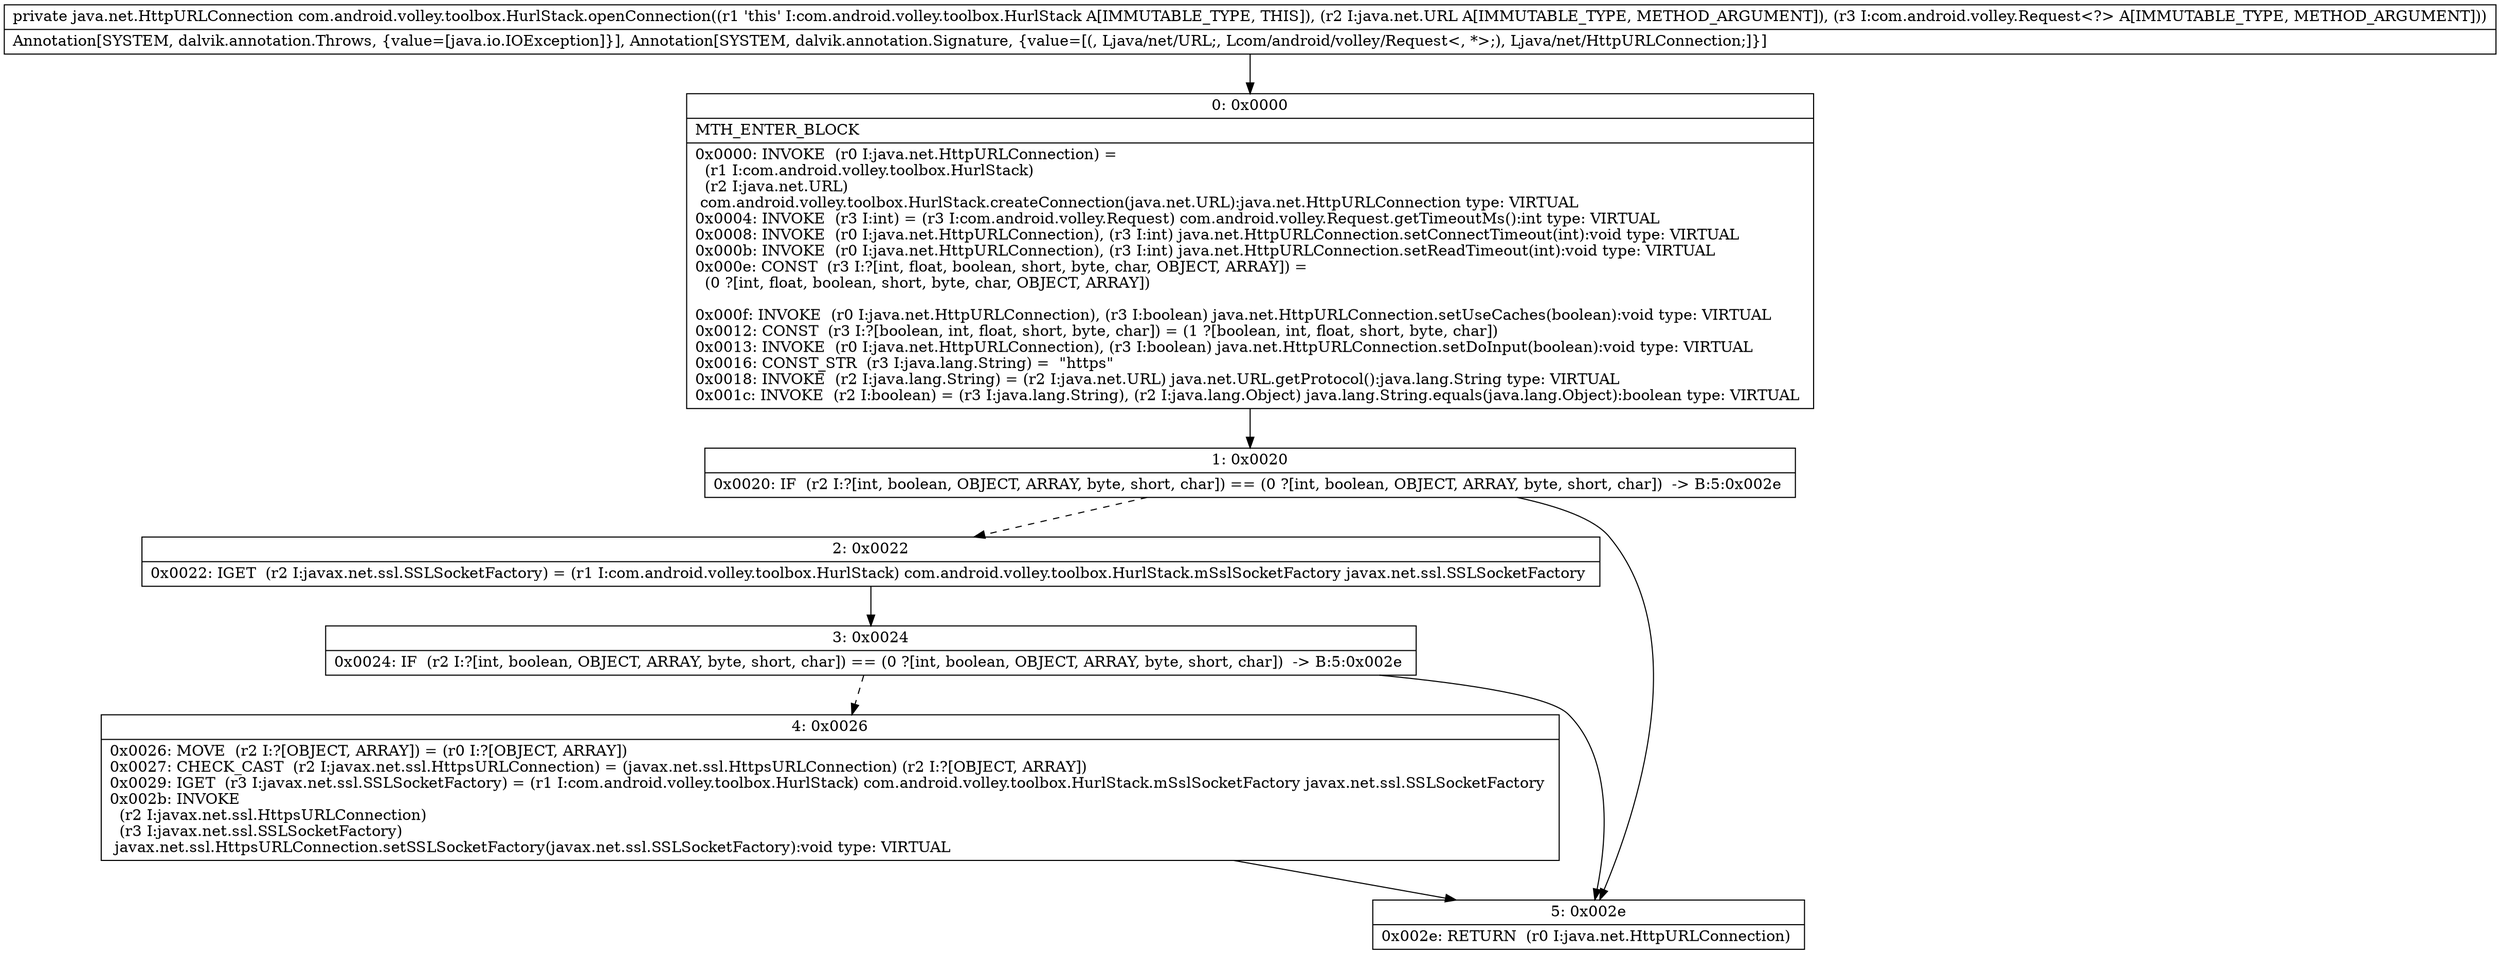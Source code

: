 digraph "CFG forcom.android.volley.toolbox.HurlStack.openConnection(Ljava\/net\/URL;Lcom\/android\/volley\/Request;)Ljava\/net\/HttpURLConnection;" {
Node_0 [shape=record,label="{0\:\ 0x0000|MTH_ENTER_BLOCK\l|0x0000: INVOKE  (r0 I:java.net.HttpURLConnection) = \l  (r1 I:com.android.volley.toolbox.HurlStack)\l  (r2 I:java.net.URL)\l com.android.volley.toolbox.HurlStack.createConnection(java.net.URL):java.net.HttpURLConnection type: VIRTUAL \l0x0004: INVOKE  (r3 I:int) = (r3 I:com.android.volley.Request) com.android.volley.Request.getTimeoutMs():int type: VIRTUAL \l0x0008: INVOKE  (r0 I:java.net.HttpURLConnection), (r3 I:int) java.net.HttpURLConnection.setConnectTimeout(int):void type: VIRTUAL \l0x000b: INVOKE  (r0 I:java.net.HttpURLConnection), (r3 I:int) java.net.HttpURLConnection.setReadTimeout(int):void type: VIRTUAL \l0x000e: CONST  (r3 I:?[int, float, boolean, short, byte, char, OBJECT, ARRAY]) = \l  (0 ?[int, float, boolean, short, byte, char, OBJECT, ARRAY])\l \l0x000f: INVOKE  (r0 I:java.net.HttpURLConnection), (r3 I:boolean) java.net.HttpURLConnection.setUseCaches(boolean):void type: VIRTUAL \l0x0012: CONST  (r3 I:?[boolean, int, float, short, byte, char]) = (1 ?[boolean, int, float, short, byte, char]) \l0x0013: INVOKE  (r0 I:java.net.HttpURLConnection), (r3 I:boolean) java.net.HttpURLConnection.setDoInput(boolean):void type: VIRTUAL \l0x0016: CONST_STR  (r3 I:java.lang.String) =  \"https\" \l0x0018: INVOKE  (r2 I:java.lang.String) = (r2 I:java.net.URL) java.net.URL.getProtocol():java.lang.String type: VIRTUAL \l0x001c: INVOKE  (r2 I:boolean) = (r3 I:java.lang.String), (r2 I:java.lang.Object) java.lang.String.equals(java.lang.Object):boolean type: VIRTUAL \l}"];
Node_1 [shape=record,label="{1\:\ 0x0020|0x0020: IF  (r2 I:?[int, boolean, OBJECT, ARRAY, byte, short, char]) == (0 ?[int, boolean, OBJECT, ARRAY, byte, short, char])  \-\> B:5:0x002e \l}"];
Node_2 [shape=record,label="{2\:\ 0x0022|0x0022: IGET  (r2 I:javax.net.ssl.SSLSocketFactory) = (r1 I:com.android.volley.toolbox.HurlStack) com.android.volley.toolbox.HurlStack.mSslSocketFactory javax.net.ssl.SSLSocketFactory \l}"];
Node_3 [shape=record,label="{3\:\ 0x0024|0x0024: IF  (r2 I:?[int, boolean, OBJECT, ARRAY, byte, short, char]) == (0 ?[int, boolean, OBJECT, ARRAY, byte, short, char])  \-\> B:5:0x002e \l}"];
Node_4 [shape=record,label="{4\:\ 0x0026|0x0026: MOVE  (r2 I:?[OBJECT, ARRAY]) = (r0 I:?[OBJECT, ARRAY]) \l0x0027: CHECK_CAST  (r2 I:javax.net.ssl.HttpsURLConnection) = (javax.net.ssl.HttpsURLConnection) (r2 I:?[OBJECT, ARRAY]) \l0x0029: IGET  (r3 I:javax.net.ssl.SSLSocketFactory) = (r1 I:com.android.volley.toolbox.HurlStack) com.android.volley.toolbox.HurlStack.mSslSocketFactory javax.net.ssl.SSLSocketFactory \l0x002b: INVOKE  \l  (r2 I:javax.net.ssl.HttpsURLConnection)\l  (r3 I:javax.net.ssl.SSLSocketFactory)\l javax.net.ssl.HttpsURLConnection.setSSLSocketFactory(javax.net.ssl.SSLSocketFactory):void type: VIRTUAL \l}"];
Node_5 [shape=record,label="{5\:\ 0x002e|0x002e: RETURN  (r0 I:java.net.HttpURLConnection) \l}"];
MethodNode[shape=record,label="{private java.net.HttpURLConnection com.android.volley.toolbox.HurlStack.openConnection((r1 'this' I:com.android.volley.toolbox.HurlStack A[IMMUTABLE_TYPE, THIS]), (r2 I:java.net.URL A[IMMUTABLE_TYPE, METHOD_ARGUMENT]), (r3 I:com.android.volley.Request\<?\> A[IMMUTABLE_TYPE, METHOD_ARGUMENT]))  | Annotation[SYSTEM, dalvik.annotation.Throws, \{value=[java.io.IOException]\}], Annotation[SYSTEM, dalvik.annotation.Signature, \{value=[(, Ljava\/net\/URL;, Lcom\/android\/volley\/Request\<, *\>;), Ljava\/net\/HttpURLConnection;]\}]\l}"];
MethodNode -> Node_0;
Node_0 -> Node_1;
Node_1 -> Node_2[style=dashed];
Node_1 -> Node_5;
Node_2 -> Node_3;
Node_3 -> Node_4[style=dashed];
Node_3 -> Node_5;
Node_4 -> Node_5;
}

